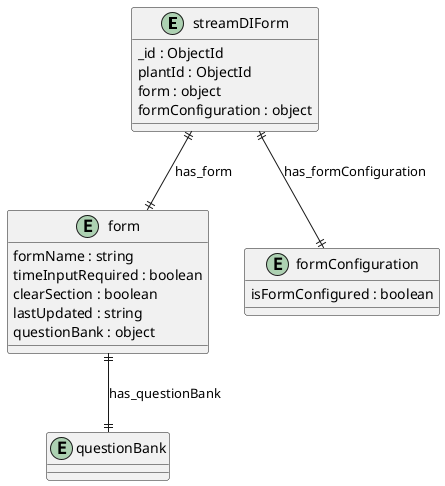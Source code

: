 @startuml streamDIForm_Diagram

entity "streamDIForm" as streamDIForm {
  _id : ObjectId
  plantId : ObjectId
  form : object
  formConfiguration : object
}

entity "form" as form {
  formName : string
  timeInputRequired : boolean
  clearSection : boolean
  lastUpdated : string
  questionBank : object
}

entity "questionBank" as questionBank {
}

entity "formConfiguration" as formConfiguration {
  isFormConfigured : boolean
}

' // Relationships
streamDIForm ||--|| form : has_form
form ||--|| questionBank : has_questionBank
streamDIForm ||--|| formConfiguration : has_formConfiguration
@enduml